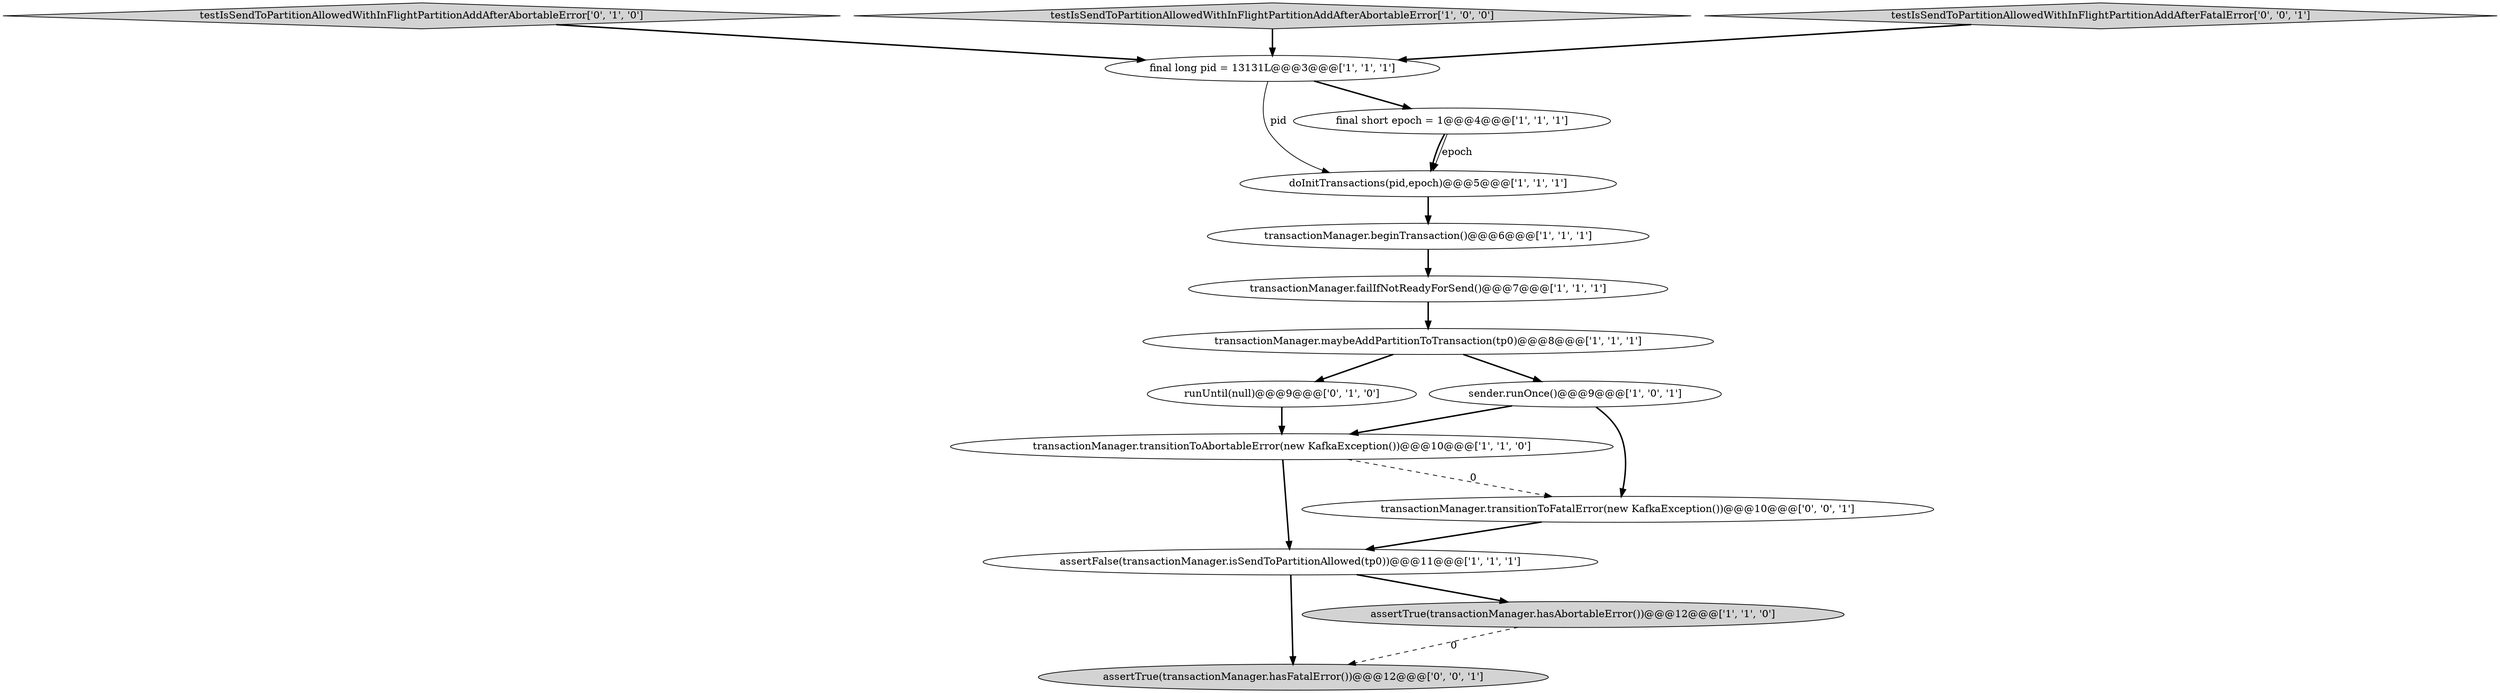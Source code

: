 digraph {
12 [style = filled, label = "testIsSendToPartitionAllowedWithInFlightPartitionAddAfterAbortableError['0', '1', '0']", fillcolor = lightgray, shape = diamond image = "AAA0AAABBB2BBB"];
7 [style = filled, label = "testIsSendToPartitionAllowedWithInFlightPartitionAddAfterAbortableError['1', '0', '0']", fillcolor = lightgray, shape = diamond image = "AAA0AAABBB1BBB"];
15 [style = filled, label = "testIsSendToPartitionAllowedWithInFlightPartitionAddAfterFatalError['0', '0', '1']", fillcolor = lightgray, shape = diamond image = "AAA0AAABBB3BBB"];
13 [style = filled, label = "assertTrue(transactionManager.hasFatalError())@@@12@@@['0', '0', '1']", fillcolor = lightgray, shape = ellipse image = "AAA0AAABBB3BBB"];
10 [style = filled, label = "transactionManager.beginTransaction()@@@6@@@['1', '1', '1']", fillcolor = white, shape = ellipse image = "AAA0AAABBB1BBB"];
14 [style = filled, label = "transactionManager.transitionToFatalError(new KafkaException())@@@10@@@['0', '0', '1']", fillcolor = white, shape = ellipse image = "AAA0AAABBB3BBB"];
5 [style = filled, label = "doInitTransactions(pid,epoch)@@@5@@@['1', '1', '1']", fillcolor = white, shape = ellipse image = "AAA0AAABBB1BBB"];
9 [style = filled, label = "assertTrue(transactionManager.hasAbortableError())@@@12@@@['1', '1', '0']", fillcolor = lightgray, shape = ellipse image = "AAA0AAABBB1BBB"];
2 [style = filled, label = "final long pid = 13131L@@@3@@@['1', '1', '1']", fillcolor = white, shape = ellipse image = "AAA0AAABBB1BBB"];
1 [style = filled, label = "transactionManager.transitionToAbortableError(new KafkaException())@@@10@@@['1', '1', '0']", fillcolor = white, shape = ellipse image = "AAA0AAABBB1BBB"];
0 [style = filled, label = "transactionManager.failIfNotReadyForSend()@@@7@@@['1', '1', '1']", fillcolor = white, shape = ellipse image = "AAA0AAABBB1BBB"];
11 [style = filled, label = "runUntil(null)@@@9@@@['0', '1', '0']", fillcolor = white, shape = ellipse image = "AAA0AAABBB2BBB"];
3 [style = filled, label = "assertFalse(transactionManager.isSendToPartitionAllowed(tp0))@@@11@@@['1', '1', '1']", fillcolor = white, shape = ellipse image = "AAA0AAABBB1BBB"];
4 [style = filled, label = "final short epoch = 1@@@4@@@['1', '1', '1']", fillcolor = white, shape = ellipse image = "AAA0AAABBB1BBB"];
8 [style = filled, label = "sender.runOnce()@@@9@@@['1', '0', '1']", fillcolor = white, shape = ellipse image = "AAA0AAABBB1BBB"];
6 [style = filled, label = "transactionManager.maybeAddPartitionToTransaction(tp0)@@@8@@@['1', '1', '1']", fillcolor = white, shape = ellipse image = "AAA0AAABBB1BBB"];
14->3 [style = bold, label=""];
5->10 [style = bold, label=""];
15->2 [style = bold, label=""];
1->14 [style = dashed, label="0"];
0->6 [style = bold, label=""];
11->1 [style = bold, label=""];
1->3 [style = bold, label=""];
8->14 [style = bold, label=""];
2->4 [style = bold, label=""];
2->5 [style = solid, label="pid"];
4->5 [style = solid, label="epoch"];
3->9 [style = bold, label=""];
8->1 [style = bold, label=""];
12->2 [style = bold, label=""];
7->2 [style = bold, label=""];
6->11 [style = bold, label=""];
10->0 [style = bold, label=""];
6->8 [style = bold, label=""];
9->13 [style = dashed, label="0"];
3->13 [style = bold, label=""];
4->5 [style = bold, label=""];
}
